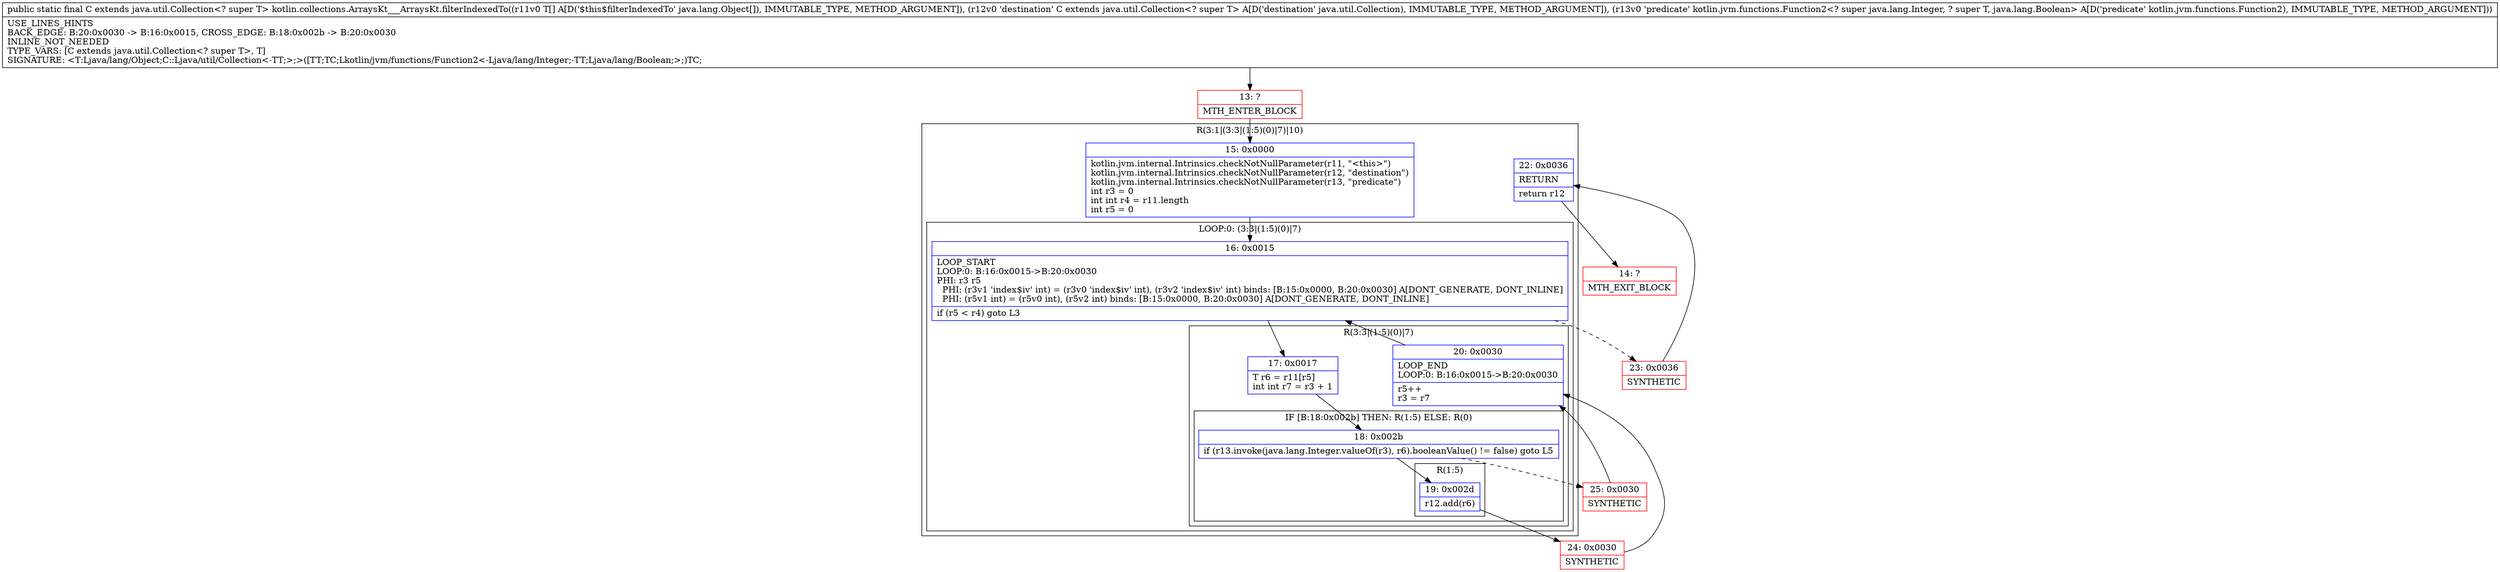 digraph "CFG forkotlin.collections.ArraysKt___ArraysKt.filterIndexedTo([Ljava\/lang\/Object;Ljava\/util\/Collection;Lkotlin\/jvm\/functions\/Function2;)Ljava\/util\/Collection;" {
subgraph cluster_Region_295354479 {
label = "R(3:1|(3:3|(1:5)(0)|7)|10)";
node [shape=record,color=blue];
Node_15 [shape=record,label="{15\:\ 0x0000|kotlin.jvm.internal.Intrinsics.checkNotNullParameter(r11, \"\<this\>\")\lkotlin.jvm.internal.Intrinsics.checkNotNullParameter(r12, \"destination\")\lkotlin.jvm.internal.Intrinsics.checkNotNullParameter(r13, \"predicate\")\lint r3 = 0\lint int r4 = r11.length\lint r5 = 0\l}"];
subgraph cluster_LoopRegion_440892265 {
label = "LOOP:0: (3:3|(1:5)(0)|7)";
node [shape=record,color=blue];
Node_16 [shape=record,label="{16\:\ 0x0015|LOOP_START\lLOOP:0: B:16:0x0015\-\>B:20:0x0030\lPHI: r3 r5 \l  PHI: (r3v1 'index$iv' int) = (r3v0 'index$iv' int), (r3v2 'index$iv' int) binds: [B:15:0x0000, B:20:0x0030] A[DONT_GENERATE, DONT_INLINE]\l  PHI: (r5v1 int) = (r5v0 int), (r5v2 int) binds: [B:15:0x0000, B:20:0x0030] A[DONT_GENERATE, DONT_INLINE]\l|if (r5 \< r4) goto L3\l}"];
subgraph cluster_Region_1795714249 {
label = "R(3:3|(1:5)(0)|7)";
node [shape=record,color=blue];
Node_17 [shape=record,label="{17\:\ 0x0017|T r6 = r11[r5]\lint int r7 = r3 + 1\l}"];
subgraph cluster_IfRegion_653368309 {
label = "IF [B:18:0x002b] THEN: R(1:5) ELSE: R(0)";
node [shape=record,color=blue];
Node_18 [shape=record,label="{18\:\ 0x002b|if (r13.invoke(java.lang.Integer.valueOf(r3), r6).booleanValue() != false) goto L5\l}"];
subgraph cluster_Region_1561942518 {
label = "R(1:5)";
node [shape=record,color=blue];
Node_19 [shape=record,label="{19\:\ 0x002d|r12.add(r6)\l}"];
}
subgraph cluster_Region_560211604 {
label = "R(0)";
node [shape=record,color=blue];
}
}
Node_20 [shape=record,label="{20\:\ 0x0030|LOOP_END\lLOOP:0: B:16:0x0015\-\>B:20:0x0030\l|r5++\lr3 = r7\l}"];
}
}
Node_22 [shape=record,label="{22\:\ 0x0036|RETURN\l|return r12\l}"];
}
Node_13 [shape=record,color=red,label="{13\:\ ?|MTH_ENTER_BLOCK\l}"];
Node_24 [shape=record,color=red,label="{24\:\ 0x0030|SYNTHETIC\l}"];
Node_25 [shape=record,color=red,label="{25\:\ 0x0030|SYNTHETIC\l}"];
Node_23 [shape=record,color=red,label="{23\:\ 0x0036|SYNTHETIC\l}"];
Node_14 [shape=record,color=red,label="{14\:\ ?|MTH_EXIT_BLOCK\l}"];
MethodNode[shape=record,label="{public static final C extends java.util.Collection\<? super T\> kotlin.collections.ArraysKt___ArraysKt.filterIndexedTo((r11v0 T[] A[D('$this$filterIndexedTo' java.lang.Object[]), IMMUTABLE_TYPE, METHOD_ARGUMENT]), (r12v0 'destination' C extends java.util.Collection\<? super T\> A[D('destination' java.util.Collection), IMMUTABLE_TYPE, METHOD_ARGUMENT]), (r13v0 'predicate' kotlin.jvm.functions.Function2\<? super java.lang.Integer, ? super T, java.lang.Boolean\> A[D('predicate' kotlin.jvm.functions.Function2), IMMUTABLE_TYPE, METHOD_ARGUMENT]))  | USE_LINES_HINTS\lBACK_EDGE: B:20:0x0030 \-\> B:16:0x0015, CROSS_EDGE: B:18:0x002b \-\> B:20:0x0030\lINLINE_NOT_NEEDED\lTYPE_VARS: [C extends java.util.Collection\<? super T\>, T]\lSIGNATURE: \<T:Ljava\/lang\/Object;C::Ljava\/util\/Collection\<\-TT;\>;\>([TT;TC;Lkotlin\/jvm\/functions\/Function2\<\-Ljava\/lang\/Integer;\-TT;Ljava\/lang\/Boolean;\>;)TC;\l}"];
MethodNode -> Node_13;Node_15 -> Node_16;
Node_16 -> Node_17;
Node_16 -> Node_23[style=dashed];
Node_17 -> Node_18;
Node_18 -> Node_19;
Node_18 -> Node_25[style=dashed];
Node_19 -> Node_24;
Node_20 -> Node_16;
Node_22 -> Node_14;
Node_13 -> Node_15;
Node_24 -> Node_20;
Node_25 -> Node_20;
Node_23 -> Node_22;
}

